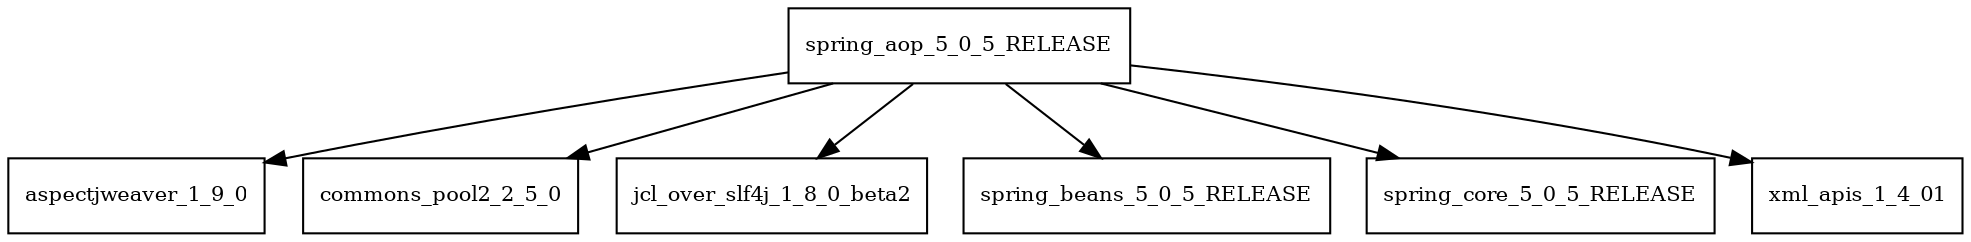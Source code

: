 digraph spring_aop_5_0_5_RELEASE_dependencies {
  node [shape = box, fontsize=10.0];
  spring_aop_5_0_5_RELEASE -> aspectjweaver_1_9_0;
  spring_aop_5_0_5_RELEASE -> commons_pool2_2_5_0;
  spring_aop_5_0_5_RELEASE -> jcl_over_slf4j_1_8_0_beta2;
  spring_aop_5_0_5_RELEASE -> spring_beans_5_0_5_RELEASE;
  spring_aop_5_0_5_RELEASE -> spring_core_5_0_5_RELEASE;
  spring_aop_5_0_5_RELEASE -> xml_apis_1_4_01;
}
